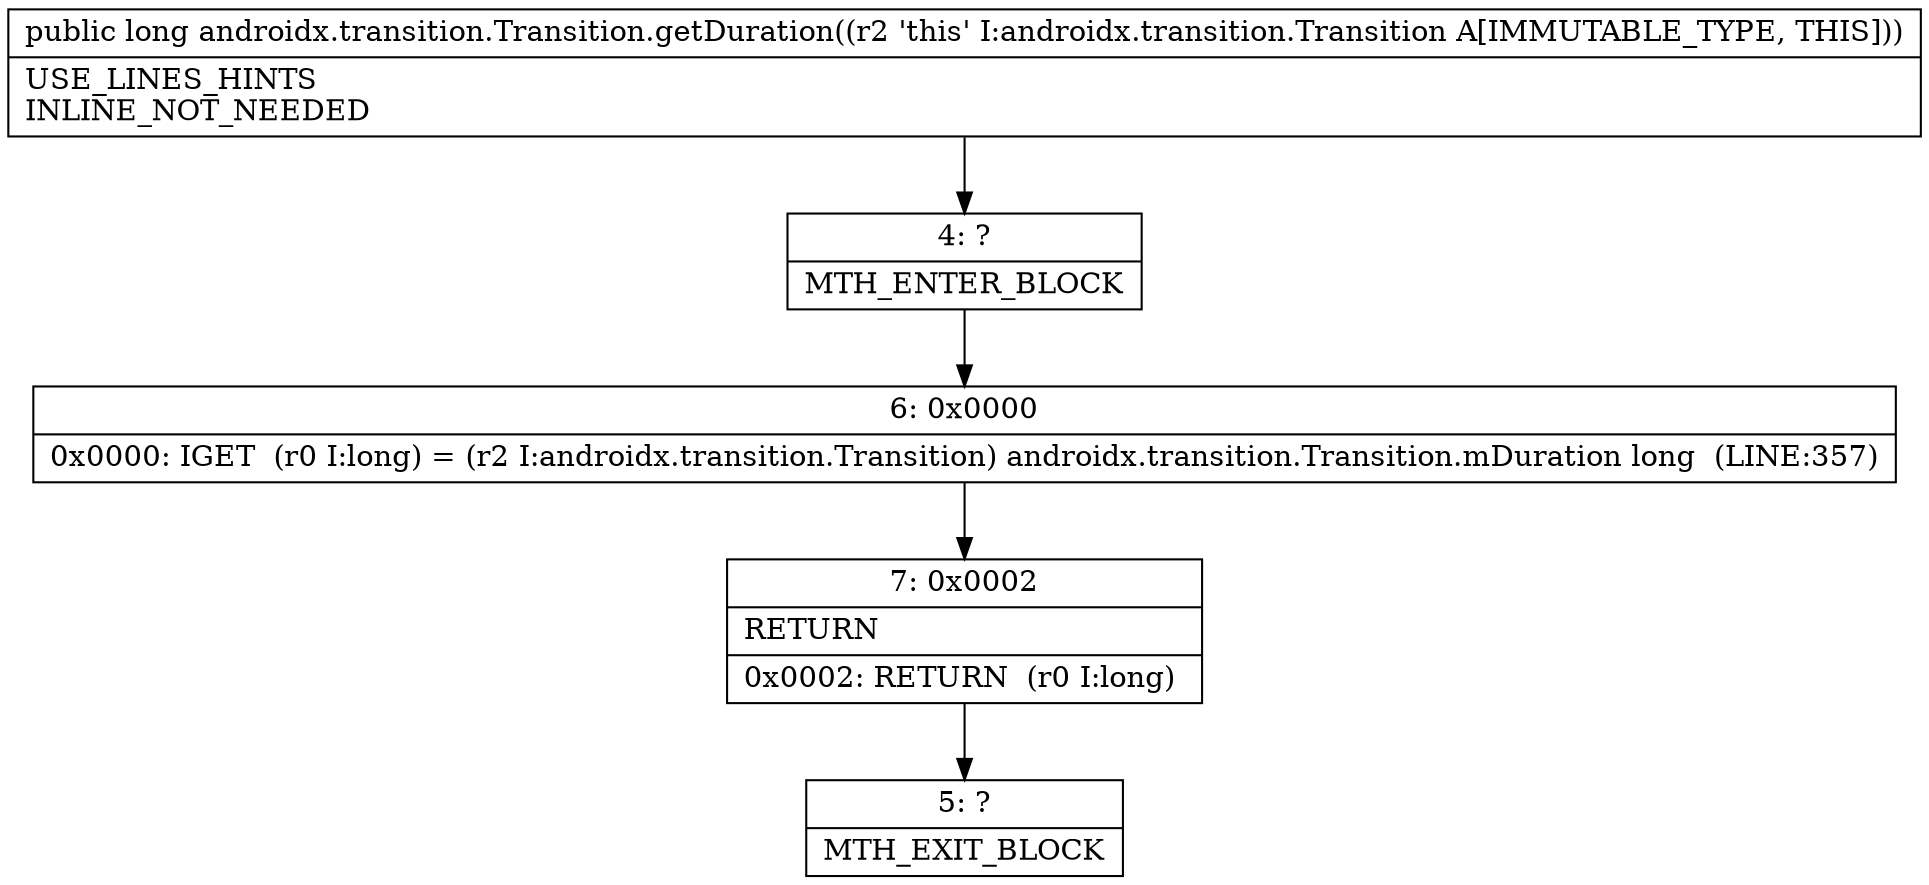digraph "CFG forandroidx.transition.Transition.getDuration()J" {
Node_4 [shape=record,label="{4\:\ ?|MTH_ENTER_BLOCK\l}"];
Node_6 [shape=record,label="{6\:\ 0x0000|0x0000: IGET  (r0 I:long) = (r2 I:androidx.transition.Transition) androidx.transition.Transition.mDuration long  (LINE:357)\l}"];
Node_7 [shape=record,label="{7\:\ 0x0002|RETURN\l|0x0002: RETURN  (r0 I:long) \l}"];
Node_5 [shape=record,label="{5\:\ ?|MTH_EXIT_BLOCK\l}"];
MethodNode[shape=record,label="{public long androidx.transition.Transition.getDuration((r2 'this' I:androidx.transition.Transition A[IMMUTABLE_TYPE, THIS]))  | USE_LINES_HINTS\lINLINE_NOT_NEEDED\l}"];
MethodNode -> Node_4;Node_4 -> Node_6;
Node_6 -> Node_7;
Node_7 -> Node_5;
}

